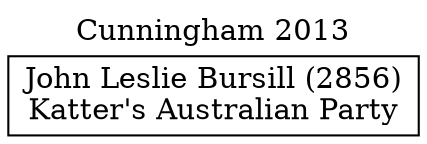 // House preference flow
digraph "John Leslie Bursill (2856)_Cunningham_2013" {
	graph [label="Cunningham 2013" labelloc=t mclimit=10]
	node [shape=box]
	"John Leslie Bursill (2856)" [label="John Leslie Bursill (2856)
Katter's Australian Party"]
}
